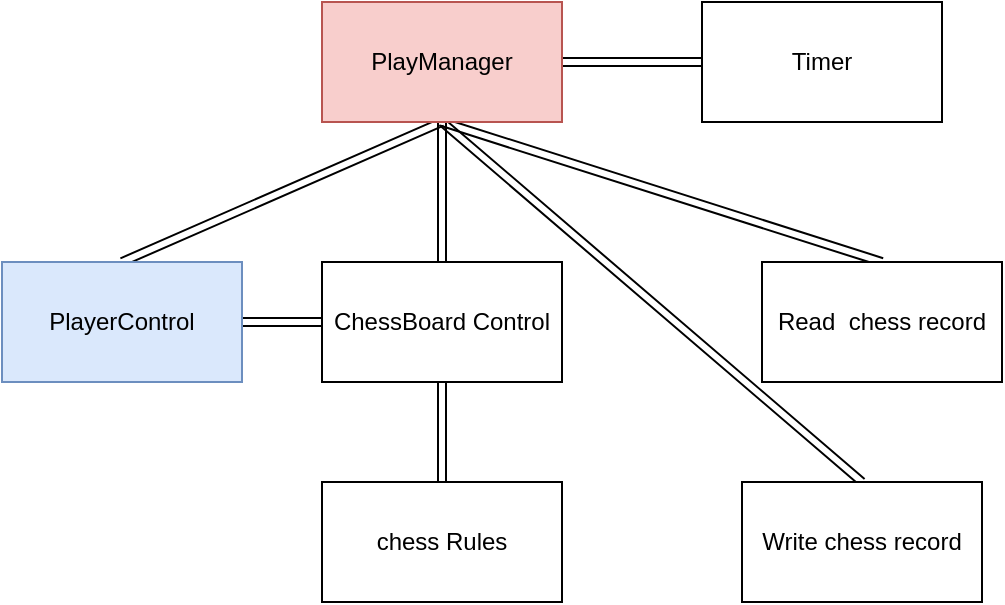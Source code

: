 <mxfile version="15.8.7" type="device"><diagram id="VCC6FrAso14FkSc_YQDE" name="Page-1"><mxGraphModel dx="1038" dy="491" grid="1" gridSize="10" guides="1" tooltips="1" connect="1" arrows="1" fold="1" page="1" pageScale="1" pageWidth="827" pageHeight="1169" math="0" shadow="0"><root><mxCell id="0"/><mxCell id="1" parent="0"/><mxCell id="dEkc7dLcD3SJyiew8kgf-7" style="edgeStyle=orthogonalEdgeStyle;shape=link;rounded=0;orthogonalLoop=1;jettySize=auto;html=1;exitX=0.5;exitY=1;exitDx=0;exitDy=0;entryX=0.5;entryY=0;entryDx=0;entryDy=0;endArrow=none;endFill=0;" parent="1" source="dEkc7dLcD3SJyiew8kgf-1" target="dEkc7dLcD3SJyiew8kgf-2" edge="1"><mxGeometry relative="1" as="geometry"/></mxCell><mxCell id="dEkc7dLcD3SJyiew8kgf-8" style="shape=link;rounded=0;orthogonalLoop=1;jettySize=auto;html=1;exitX=0.5;exitY=1;exitDx=0;exitDy=0;endArrow=none;endFill=0;" parent="1" source="dEkc7dLcD3SJyiew8kgf-1" edge="1"><mxGeometry relative="1" as="geometry"><mxPoint x="410" y="220" as="targetPoint"/></mxGeometry></mxCell><mxCell id="dEkc7dLcD3SJyiew8kgf-10" style="edgeStyle=none;shape=link;rounded=0;orthogonalLoop=1;jettySize=auto;html=1;exitX=0.5;exitY=1;exitDx=0;exitDy=0;entryX=0.5;entryY=0;entryDx=0;entryDy=0;endArrow=none;endFill=0;" parent="1" source="dEkc7dLcD3SJyiew8kgf-1" target="dEkc7dLcD3SJyiew8kgf-4" edge="1"><mxGeometry relative="1" as="geometry"/></mxCell><mxCell id="dEkc7dLcD3SJyiew8kgf-26" style="edgeStyle=none;shape=link;rounded=0;orthogonalLoop=1;jettySize=auto;html=1;exitX=0.5;exitY=1;exitDx=0;exitDy=0;entryX=0.5;entryY=0;entryDx=0;entryDy=0;endArrow=none;endFill=0;" parent="1" source="dEkc7dLcD3SJyiew8kgf-1" target="dEkc7dLcD3SJyiew8kgf-16" edge="1"><mxGeometry relative="1" as="geometry"/></mxCell><mxCell id="dEkc7dLcD3SJyiew8kgf-31" style="edgeStyle=none;shape=link;rounded=0;orthogonalLoop=1;jettySize=auto;html=1;exitX=1;exitY=0.5;exitDx=0;exitDy=0;entryX=0;entryY=0.5;entryDx=0;entryDy=0;endArrow=none;endFill=0;" parent="1" source="dEkc7dLcD3SJyiew8kgf-1" target="dEkc7dLcD3SJyiew8kgf-30" edge="1"><mxGeometry relative="1" as="geometry"/></mxCell><mxCell id="dEkc7dLcD3SJyiew8kgf-32" style="edgeStyle=none;shape=link;rounded=0;orthogonalLoop=1;jettySize=auto;html=1;exitX=0.5;exitY=1;exitDx=0;exitDy=0;entryX=0.5;entryY=0;entryDx=0;entryDy=0;endArrow=none;endFill=0;" parent="1" source="dEkc7dLcD3SJyiew8kgf-1" target="dEkc7dLcD3SJyiew8kgf-3" edge="1"><mxGeometry relative="1" as="geometry"/></mxCell><mxCell id="dEkc7dLcD3SJyiew8kgf-1" value="PlayManager" style="rounded=0;whiteSpace=wrap;html=1;fillColor=#f8cecc;strokeColor=#b85450;" parent="1" vertex="1"><mxGeometry x="350" y="160" width="120" height="60" as="geometry"/></mxCell><mxCell id="dEkc7dLcD3SJyiew8kgf-12" style="edgeStyle=none;shape=link;rounded=0;orthogonalLoop=1;jettySize=auto;html=1;exitX=0.5;exitY=1;exitDx=0;exitDy=0;entryX=0.5;entryY=0;entryDx=0;entryDy=0;endArrow=none;endFill=0;" parent="1" source="dEkc7dLcD3SJyiew8kgf-2" target="dEkc7dLcD3SJyiew8kgf-11" edge="1"><mxGeometry relative="1" as="geometry"/></mxCell><mxCell id="dEkc7dLcD3SJyiew8kgf-2" value="ChessBoard Control" style="rounded=0;whiteSpace=wrap;html=1;" parent="1" vertex="1"><mxGeometry x="350" y="290" width="120" height="60" as="geometry"/></mxCell><mxCell id="dEkc7dLcD3SJyiew8kgf-3" value="Read&amp;nbsp; chess record" style="rounded=0;whiteSpace=wrap;html=1;" parent="1" vertex="1"><mxGeometry x="570" y="290" width="120" height="60" as="geometry"/></mxCell><mxCell id="dEkc7dLcD3SJyiew8kgf-5" style="edgeStyle=orthogonalEdgeStyle;rounded=0;orthogonalLoop=1;jettySize=auto;html=1;exitX=1;exitY=0.5;exitDx=0;exitDy=0;entryX=0;entryY=0.5;entryDx=0;entryDy=0;endArrow=none;endFill=0;shape=link;" parent="1" source="dEkc7dLcD3SJyiew8kgf-4" target="dEkc7dLcD3SJyiew8kgf-2" edge="1"><mxGeometry relative="1" as="geometry"/></mxCell><mxCell id="dEkc7dLcD3SJyiew8kgf-4" value="PlayerControl" style="rounded=0;whiteSpace=wrap;html=1;fillColor=#dae8fc;strokeColor=#6c8ebf;" parent="1" vertex="1"><mxGeometry x="190" y="290" width="120" height="60" as="geometry"/></mxCell><mxCell id="dEkc7dLcD3SJyiew8kgf-11" value="chess Rules" style="rounded=0;whiteSpace=wrap;html=1;" parent="1" vertex="1"><mxGeometry x="350" y="400" width="120" height="60" as="geometry"/></mxCell><mxCell id="dEkc7dLcD3SJyiew8kgf-16" value="Write chess record" style="rounded=0;whiteSpace=wrap;html=1;" parent="1" vertex="1"><mxGeometry x="560" y="400" width="120" height="60" as="geometry"/></mxCell><mxCell id="dEkc7dLcD3SJyiew8kgf-30" value="Timer" style="rounded=0;whiteSpace=wrap;html=1;" parent="1" vertex="1"><mxGeometry x="540" y="160" width="120" height="60" as="geometry"/></mxCell></root></mxGraphModel></diagram></mxfile>